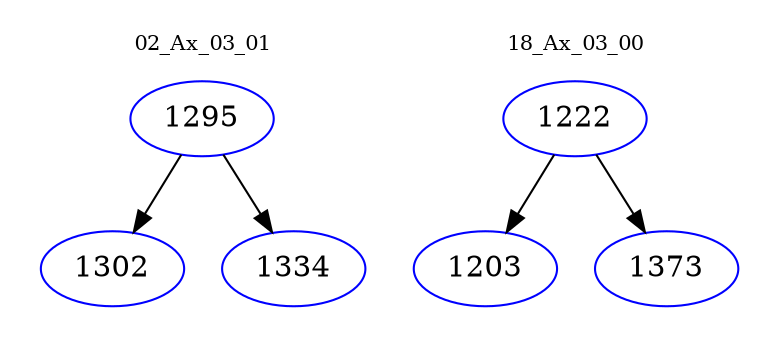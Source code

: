 digraph{
subgraph cluster_0 {
color = white
label = "02_Ax_03_01";
fontsize=10;
T0_1295 [label="1295", color="blue"]
T0_1295 -> T0_1302 [color="black"]
T0_1302 [label="1302", color="blue"]
T0_1295 -> T0_1334 [color="black"]
T0_1334 [label="1334", color="blue"]
}
subgraph cluster_1 {
color = white
label = "18_Ax_03_00";
fontsize=10;
T1_1222 [label="1222", color="blue"]
T1_1222 -> T1_1203 [color="black"]
T1_1203 [label="1203", color="blue"]
T1_1222 -> T1_1373 [color="black"]
T1_1373 [label="1373", color="blue"]
}
}
